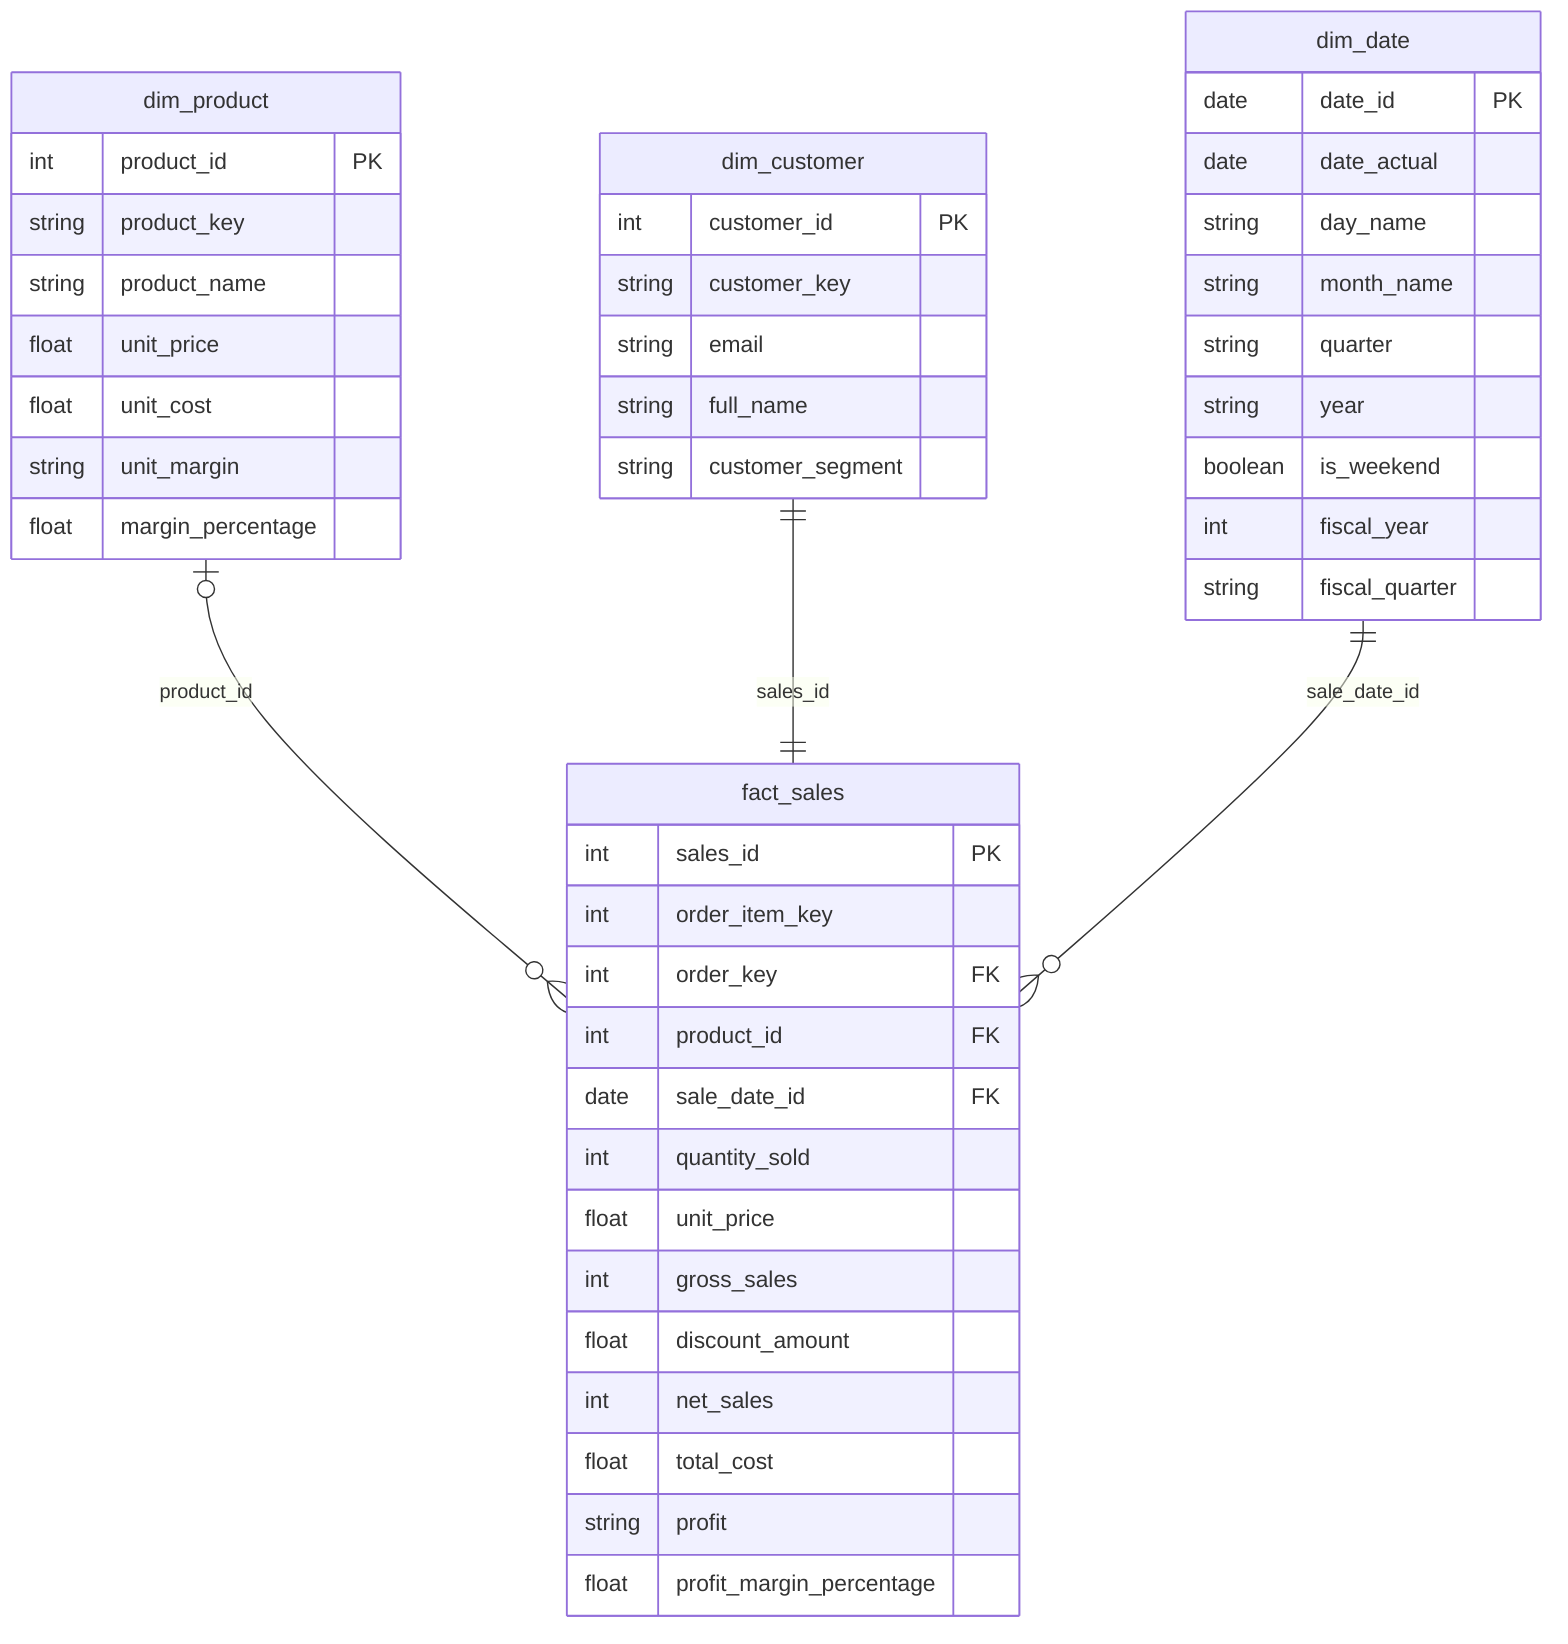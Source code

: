 erDiagram
    fact_sales {
        int sales_id PK
        int order_item_key
        int order_key FK
        int product_id FK
        date sale_date_id FK
        int quantity_sold
        float unit_price
        int gross_sales
        float discount_amount
        int net_sales
        float total_cost
        string profit
        float profit_margin_percentage
    }

    dim_product {
        int product_id PK
        string product_key
        string product_name
        float unit_price
        float unit_cost
        string unit_margin
        float margin_percentage
    }

    dim_product |o--o{ fact_sales : "product_id"
    dim_customer {
        int customer_id PK
        string customer_key
        string email
        string full_name
        string customer_segment
    }

    dim_customer ||--|| fact_sales : "sales_id"
    dim_date {
        date date_id PK
        date date_actual
        string day_name
        string month_name
        string quarter
        string year
        boolean is_weekend
        int fiscal_year
        string fiscal_quarter
    }

    dim_date ||--o{ fact_sales : "sale_date_id"